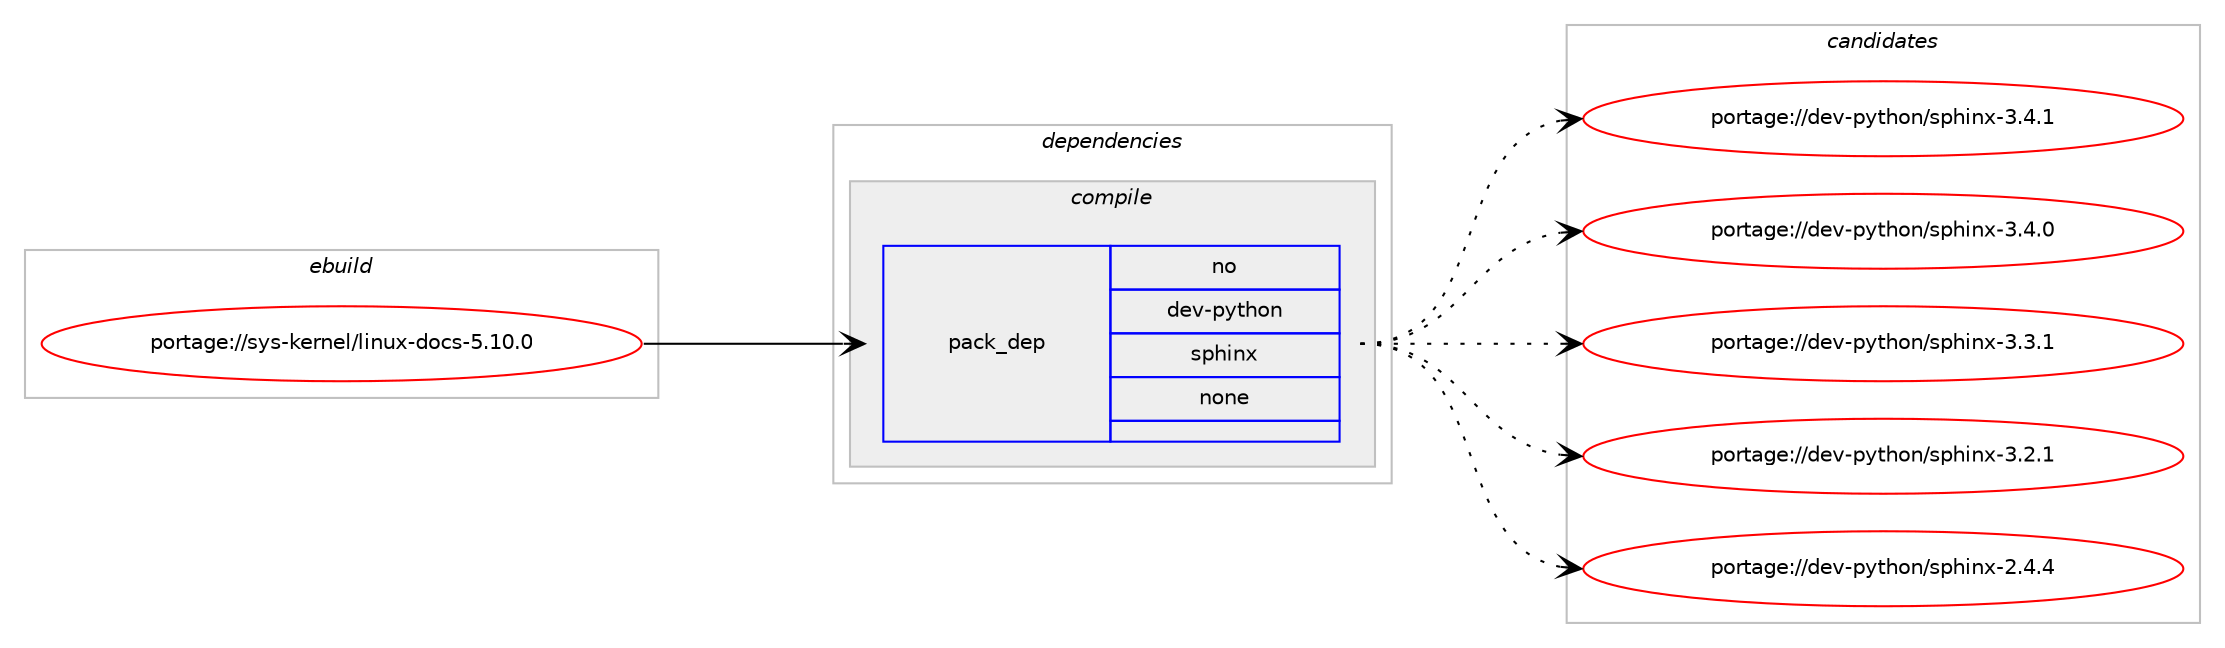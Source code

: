 digraph prolog {

# *************
# Graph options
# *************

newrank=true;
concentrate=true;
compound=true;
graph [rankdir=LR,fontname=Helvetica,fontsize=10,ranksep=1.5];#, ranksep=2.5, nodesep=0.2];
edge  [arrowhead=vee];
node  [fontname=Helvetica,fontsize=10];

# **********
# The ebuild
# **********

subgraph cluster_leftcol {
color=gray;
rank=same;
label=<<i>ebuild</i>>;
id [label="portage://sys-kernel/linux-docs-5.10.0", color=red, width=4, href="../sys-kernel/linux-docs-5.10.0.svg"];
}

# ****************
# The dependencies
# ****************

subgraph cluster_midcol {
color=gray;
label=<<i>dependencies</i>>;
subgraph cluster_compile {
fillcolor="#eeeeee";
style=filled;
label=<<i>compile</i>>;
subgraph pack1598 {
dependency1810 [label=<<TABLE BORDER="0" CELLBORDER="1" CELLSPACING="0" CELLPADDING="4" WIDTH="220"><TR><TD ROWSPAN="6" CELLPADDING="30">pack_dep</TD></TR><TR><TD WIDTH="110">no</TD></TR><TR><TD>dev-python</TD></TR><TR><TD>sphinx</TD></TR><TR><TD>none</TD></TR><TR><TD></TD></TR></TABLE>>, shape=none, color=blue];
}
id:e -> dependency1810:w [weight=20,style="solid",arrowhead="vee"];
}
subgraph cluster_compileandrun {
fillcolor="#eeeeee";
style=filled;
label=<<i>compile and run</i>>;
}
subgraph cluster_run {
fillcolor="#eeeeee";
style=filled;
label=<<i>run</i>>;
}
}

# **************
# The candidates
# **************

subgraph cluster_choices {
rank=same;
color=gray;
label=<<i>candidates</i>>;

subgraph choice1598 {
color=black;
nodesep=1;
choice1001011184511212111610411111047115112104105110120455146524649 [label="portage://dev-python/sphinx-3.4.1", color=red, width=4,href="../dev-python/sphinx-3.4.1.svg"];
choice1001011184511212111610411111047115112104105110120455146524648 [label="portage://dev-python/sphinx-3.4.0", color=red, width=4,href="../dev-python/sphinx-3.4.0.svg"];
choice1001011184511212111610411111047115112104105110120455146514649 [label="portage://dev-python/sphinx-3.3.1", color=red, width=4,href="../dev-python/sphinx-3.3.1.svg"];
choice1001011184511212111610411111047115112104105110120455146504649 [label="portage://dev-python/sphinx-3.2.1", color=red, width=4,href="../dev-python/sphinx-3.2.1.svg"];
choice1001011184511212111610411111047115112104105110120455046524652 [label="portage://dev-python/sphinx-2.4.4", color=red, width=4,href="../dev-python/sphinx-2.4.4.svg"];
dependency1810:e -> choice1001011184511212111610411111047115112104105110120455146524649:w [style=dotted,weight="100"];
dependency1810:e -> choice1001011184511212111610411111047115112104105110120455146524648:w [style=dotted,weight="100"];
dependency1810:e -> choice1001011184511212111610411111047115112104105110120455146514649:w [style=dotted,weight="100"];
dependency1810:e -> choice1001011184511212111610411111047115112104105110120455146504649:w [style=dotted,weight="100"];
dependency1810:e -> choice1001011184511212111610411111047115112104105110120455046524652:w [style=dotted,weight="100"];
}
}

}
